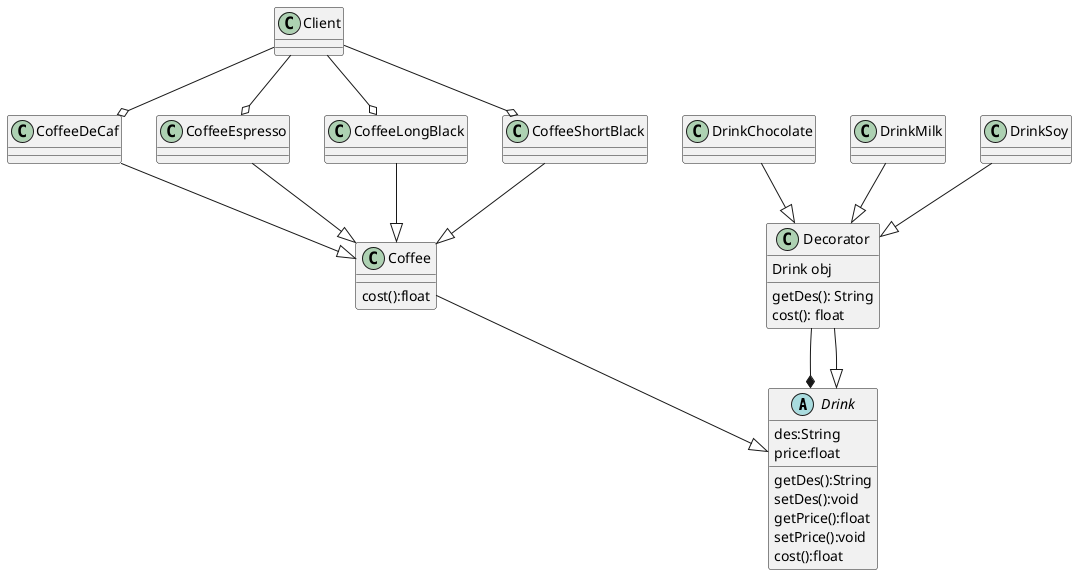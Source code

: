 @startuml
abstract Drink

Coffee --|> Drink
CoffeeDeCaf --|> Coffee
CoffeeEspresso --|> Coffee
CoffeeLongBlack --|> Coffee
CoffeeShortBlack --|> Coffee

Decorator --* Drink
Decorator --|> Drink

DrinkChocolate --|> Decorator
DrinkMilk --|> Decorator
DrinkSoy --|> Decorator

Client --o CoffeeLongBlack
Client --o CoffeeShortBlack
Client --o CoffeeEspresso
Client --o CoffeeDeCaf

Coffee : cost():float
Drink : des:String
Drink : price:float
Drink : getDes():String
Drink : setDes():void
Drink : getPrice():float
Drink : setPrice():void
Drink : cost():float

Decorator : Drink obj
Decorator : getDes(): String
Decorator : cost(): float


@enduml